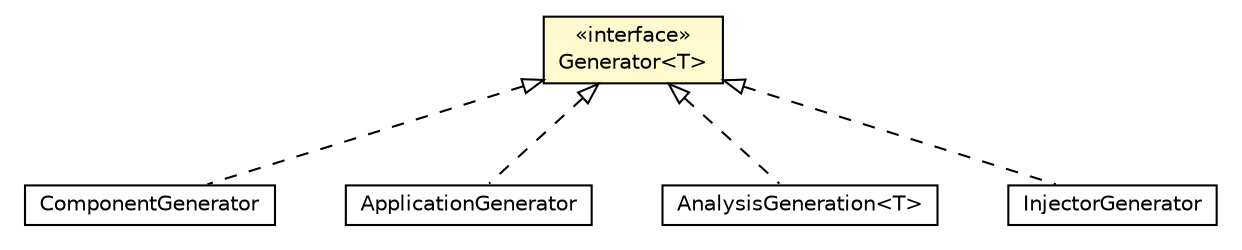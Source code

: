 #!/usr/local/bin/dot
#
# Class diagram 
# Generated by UMLGraph version 5.1 (http://www.umlgraph.org/)
#

digraph G {
	edge [fontname="Helvetica",fontsize=10,labelfontname="Helvetica",labelfontsize=10];
	node [fontname="Helvetica",fontsize=10,shape=plaintext];
	nodesep=0.25;
	ranksep=0.5;
	// org.androidtransfuse.gen.ComponentGenerator
	c64568 [label=<<table title="org.androidtransfuse.gen.ComponentGenerator" border="0" cellborder="1" cellspacing="0" cellpadding="2" port="p" href="./ComponentGenerator.html">
		<tr><td><table border="0" cellspacing="0" cellpadding="1">
<tr><td align="center" balign="center"> ComponentGenerator </td></tr>
		</table></td></tr>
		</table>>, fontname="Helvetica", fontcolor="black", fontsize=10.0];
	// org.androidtransfuse.gen.ApplicationGenerator
	c64569 [label=<<table title="org.androidtransfuse.gen.ApplicationGenerator" border="0" cellborder="1" cellspacing="0" cellpadding="2" port="p" href="./ApplicationGenerator.html">
		<tr><td><table border="0" cellspacing="0" cellpadding="1">
<tr><td align="center" balign="center"> ApplicationGenerator </td></tr>
		</table></td></tr>
		</table>>, fontname="Helvetica", fontcolor="black", fontsize=10.0];
	// org.androidtransfuse.gen.AnalysisGeneration<T>
	c64572 [label=<<table title="org.androidtransfuse.gen.AnalysisGeneration" border="0" cellborder="1" cellspacing="0" cellpadding="2" port="p" href="./AnalysisGeneration.html">
		<tr><td><table border="0" cellspacing="0" cellpadding="1">
<tr><td align="center" balign="center"> AnalysisGeneration&lt;T&gt; </td></tr>
		</table></td></tr>
		</table>>, fontname="Helvetica", fontcolor="black", fontsize=10.0];
	// org.androidtransfuse.gen.Generator<T>
	c64574 [label=<<table title="org.androidtransfuse.gen.Generator" border="0" cellborder="1" cellspacing="0" cellpadding="2" port="p" bgcolor="lemonChiffon" href="./Generator.html">
		<tr><td><table border="0" cellspacing="0" cellpadding="1">
<tr><td align="center" balign="center"> &#171;interface&#187; </td></tr>
<tr><td align="center" balign="center"> Generator&lt;T&gt; </td></tr>
		</table></td></tr>
		</table>>, fontname="Helvetica", fontcolor="black", fontsize=10.0];
	// org.androidtransfuse.gen.InjectorGenerator
	c64575 [label=<<table title="org.androidtransfuse.gen.InjectorGenerator" border="0" cellborder="1" cellspacing="0" cellpadding="2" port="p" href="./InjectorGenerator.html">
		<tr><td><table border="0" cellspacing="0" cellpadding="1">
<tr><td align="center" balign="center"> InjectorGenerator </td></tr>
		</table></td></tr>
		</table>>, fontname="Helvetica", fontcolor="black", fontsize=10.0];
	//org.androidtransfuse.gen.ComponentGenerator implements org.androidtransfuse.gen.Generator<T>
	c64574:p -> c64568:p [dir=back,arrowtail=empty,style=dashed];
	//org.androidtransfuse.gen.ApplicationGenerator implements org.androidtransfuse.gen.Generator<T>
	c64574:p -> c64569:p [dir=back,arrowtail=empty,style=dashed];
	//org.androidtransfuse.gen.AnalysisGeneration<T> implements org.androidtransfuse.gen.Generator<T>
	c64574:p -> c64572:p [dir=back,arrowtail=empty,style=dashed];
	//org.androidtransfuse.gen.InjectorGenerator implements org.androidtransfuse.gen.Generator<T>
	c64574:p -> c64575:p [dir=back,arrowtail=empty,style=dashed];
}


